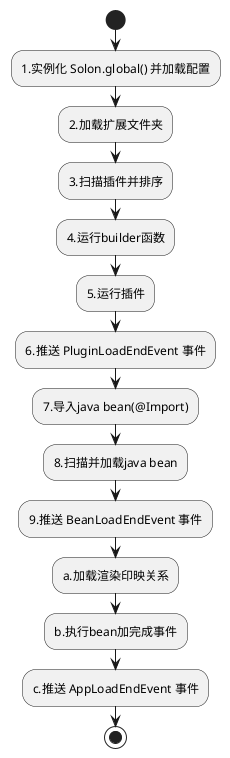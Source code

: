 @startuml
start
:1.实例化 Solon.global() 并加载配置;
:2.加载扩展文件夹;
:3.扫描插件并排序;
:4.运行builder函数;
:5.运行插件;
:6.推送 PluginLoadEndEvent 事件;
:7.导入java bean(@Import);
:8.扫描并加载java bean;
:9.推送 BeanLoadEndEvent 事件;
:a.加载渲染印映关系;
:b.执行bean加完成事件;
:c.推送 AppLoadEndEvent 事件;
stop
@enduml